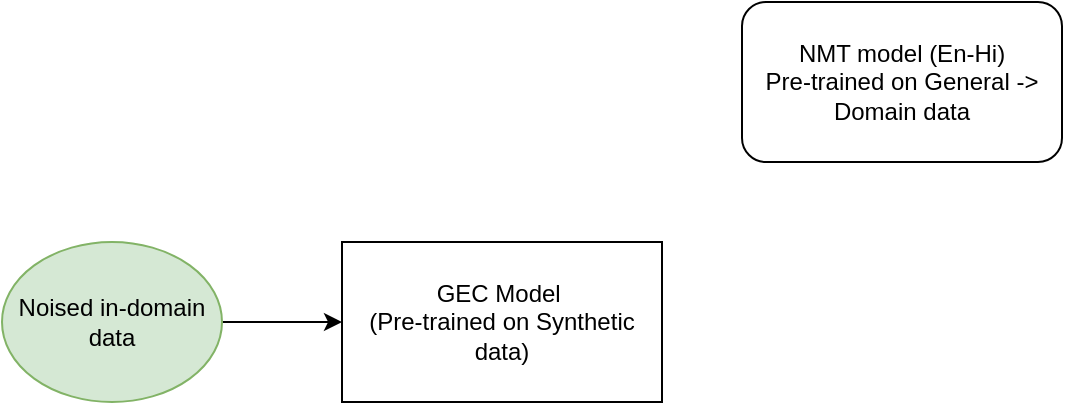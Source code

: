<mxfile version="21.5.0" type="github">
  <diagram name="Page-1" id="DMfqj76WYdlzirbmYl45">
    <mxGraphModel dx="1364" dy="807" grid="1" gridSize="10" guides="1" tooltips="1" connect="1" arrows="1" fold="1" page="1" pageScale="1" pageWidth="850" pageHeight="1100" math="0" shadow="0">
      <root>
        <mxCell id="0" />
        <mxCell id="1" parent="0" />
        <mxCell id="RGavhd9j_akwTErmuiZn-1" value="GEC Model&amp;nbsp;&lt;br&gt;(Pre-trained on Synthetic data)" style="rounded=0;whiteSpace=wrap;html=1;" vertex="1" parent="1">
          <mxGeometry x="280" y="360" width="160" height="80" as="geometry" />
        </mxCell>
        <mxCell id="RGavhd9j_akwTErmuiZn-2" value="NMT model (En-Hi)&lt;br&gt;Pre-trained on General -&amp;gt; Domain data" style="rounded=1;whiteSpace=wrap;html=1;" vertex="1" parent="1">
          <mxGeometry x="480" y="240" width="160" height="80" as="geometry" />
        </mxCell>
        <mxCell id="RGavhd9j_akwTErmuiZn-5" value="" style="edgeStyle=orthogonalEdgeStyle;rounded=0;orthogonalLoop=1;jettySize=auto;html=1;" edge="1" parent="1" source="RGavhd9j_akwTErmuiZn-4" target="RGavhd9j_akwTErmuiZn-1">
          <mxGeometry relative="1" as="geometry" />
        </mxCell>
        <mxCell id="RGavhd9j_akwTErmuiZn-4" value="Noised in-domain data" style="ellipse;whiteSpace=wrap;html=1;fillColor=#d5e8d4;strokeColor=#82b366;" vertex="1" parent="1">
          <mxGeometry x="110" y="360" width="110" height="80" as="geometry" />
        </mxCell>
      </root>
    </mxGraphModel>
  </diagram>
</mxfile>
